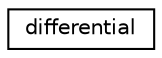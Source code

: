 digraph G
{
  edge [fontname="Helvetica",fontsize="10",labelfontname="Helvetica",labelfontsize="10"];
  node [fontname="Helvetica",fontsize="10",shape=record];
  rankdir=LR;
  Node1 [label="differential",height=0.2,width=0.4,color="black", fillcolor="white", style="filled",URL="$d5/dff/structdifferential.html"];
}
